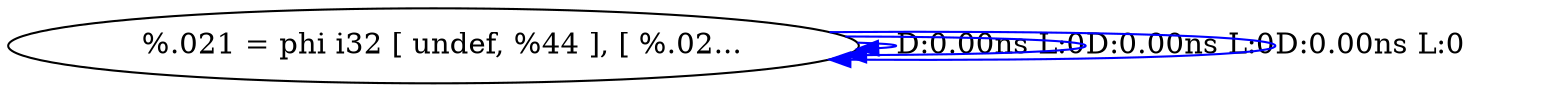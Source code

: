 digraph {
Node0x3c45580[label="  %.021 = phi i32 [ undef, %44 ], [ %.02..."];
Node0x3c45580 -> Node0x3c45580[label="D:0.00ns L:0",color=blue];
Node0x3c45580 -> Node0x3c45580[label="D:0.00ns L:0",color=blue];
Node0x3c45580 -> Node0x3c45580[label="D:0.00ns L:0",color=blue];
}
